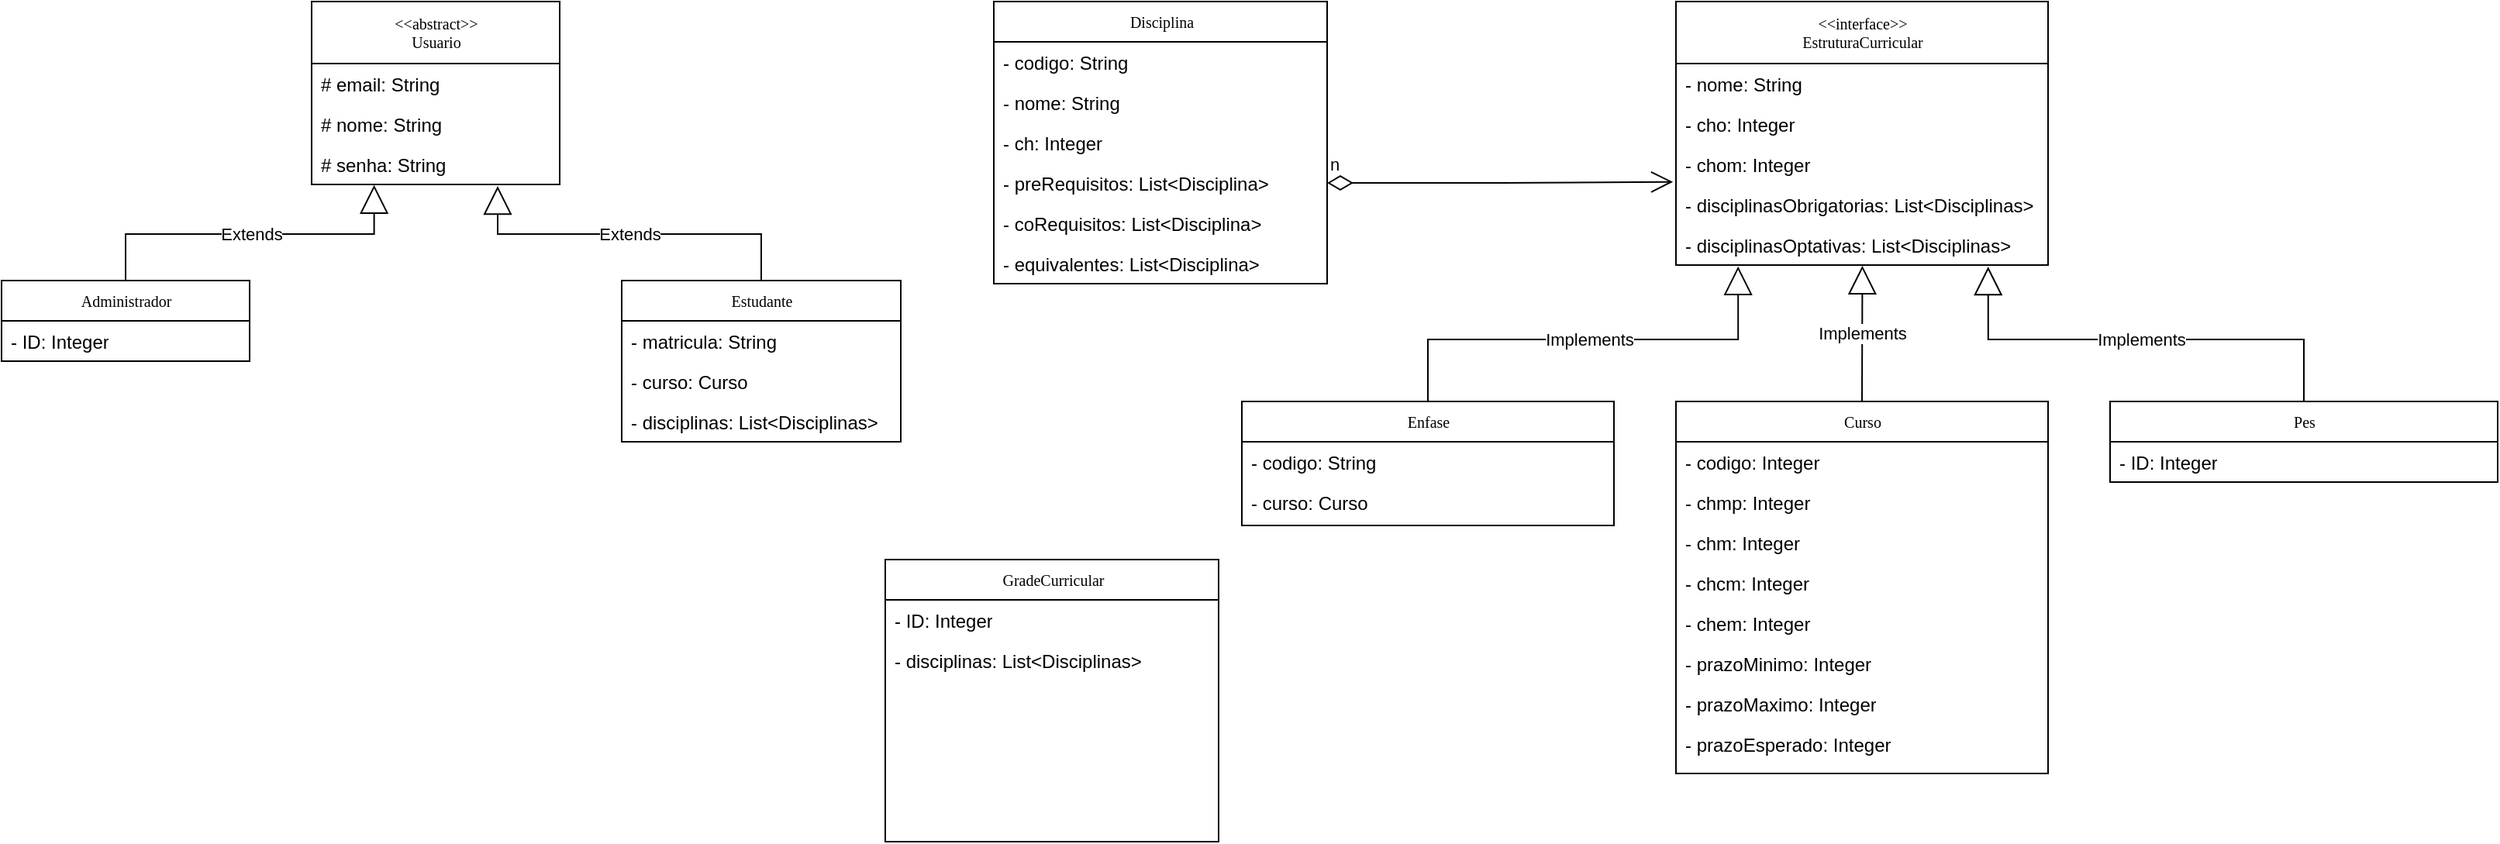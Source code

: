 <mxfile version="15.7.0" type="github">
  <diagram name="Page-1" id="c4acf3e9-155e-7222-9cf6-157b1a14988f">
    <mxGraphModel dx="1673" dy="904" grid="1" gridSize="10" guides="1" tooltips="1" connect="1" arrows="1" fold="1" page="1" pageScale="1" pageWidth="850" pageHeight="1100" background="none" math="0" shadow="0">
      <root>
        <mxCell id="0" />
        <mxCell id="1" parent="0" />
        <mxCell id="17acba5748e5396b-20" value="Estudante" style="swimlane;html=1;fontStyle=0;childLayout=stackLayout;horizontal=1;startSize=26;fillColor=none;horizontalStack=0;resizeParent=1;resizeLast=0;collapsible=1;marginBottom=0;swimlaneFillColor=#ffffff;rounded=0;shadow=0;comic=0;labelBackgroundColor=none;strokeWidth=1;fontFamily=Verdana;fontSize=10;align=center;" parent="1" vertex="1">
          <mxGeometry x="520" y="200" width="180" height="104" as="geometry">
            <mxRectangle x="520" y="200" width="80" height="26" as="alternateBounds" />
          </mxGeometry>
        </mxCell>
        <mxCell id="17acba5748e5396b-21" value="- matricula: String" style="text;html=1;strokeColor=none;fillColor=none;align=left;verticalAlign=top;spacingLeft=4;spacingRight=4;whiteSpace=wrap;overflow=hidden;rotatable=0;points=[[0,0.5],[1,0.5]];portConstraint=eastwest;" parent="17acba5748e5396b-20" vertex="1">
          <mxGeometry y="26" width="180" height="26" as="geometry" />
        </mxCell>
        <mxCell id="17acba5748e5396b-24" value="- curso: Curso" style="text;html=1;strokeColor=none;fillColor=none;align=left;verticalAlign=top;spacingLeft=4;spacingRight=4;whiteSpace=wrap;overflow=hidden;rotatable=0;points=[[0,0.5],[1,0.5]];portConstraint=eastwest;" parent="17acba5748e5396b-20" vertex="1">
          <mxGeometry y="52" width="180" height="26" as="geometry" />
        </mxCell>
        <mxCell id="9RX2nL8yfyn7hLd6P2aQ-24" value="- disciplinas: List&amp;lt;Disciplinas&amp;gt;" style="text;html=1;strokeColor=none;fillColor=none;align=left;verticalAlign=top;spacingLeft=4;spacingRight=4;whiteSpace=wrap;overflow=hidden;rotatable=0;points=[[0,0.5],[1,0.5]];portConstraint=eastwest;" parent="17acba5748e5396b-20" vertex="1">
          <mxGeometry y="78" width="180" height="26" as="geometry" />
        </mxCell>
        <mxCell id="17acba5748e5396b-30" value="Curso" style="swimlane;html=1;fontStyle=0;childLayout=stackLayout;horizontal=1;startSize=26;fillColor=none;horizontalStack=0;resizeParent=1;resizeLast=0;collapsible=1;marginBottom=0;swimlaneFillColor=#ffffff;rounded=0;shadow=0;comic=0;labelBackgroundColor=none;strokeWidth=1;fontFamily=Verdana;fontSize=10;align=center;" parent="1" vertex="1">
          <mxGeometry x="1200" y="278" width="240" height="240" as="geometry" />
        </mxCell>
        <mxCell id="17acba5748e5396b-31" value="- codigo: Integer" style="text;html=1;strokeColor=none;fillColor=none;align=left;verticalAlign=top;spacingLeft=4;spacingRight=4;whiteSpace=wrap;overflow=hidden;rotatable=0;points=[[0,0.5],[1,0.5]];portConstraint=eastwest;" parent="17acba5748e5396b-30" vertex="1">
          <mxGeometry y="26" width="240" height="26" as="geometry" />
        </mxCell>
        <mxCell id="17acba5748e5396b-33" value="- chmp: Integer" style="text;html=1;strokeColor=none;fillColor=none;align=left;verticalAlign=top;spacingLeft=4;spacingRight=4;whiteSpace=wrap;overflow=hidden;rotatable=0;points=[[0,0.5],[1,0.5]];portConstraint=eastwest;" parent="17acba5748e5396b-30" vertex="1">
          <mxGeometry y="52" width="240" height="26" as="geometry" />
        </mxCell>
        <mxCell id="9RX2nL8yfyn7hLd6P2aQ-1" value="- chm: Integer" style="text;html=1;strokeColor=none;fillColor=none;align=left;verticalAlign=top;spacingLeft=4;spacingRight=4;whiteSpace=wrap;overflow=hidden;rotatable=0;points=[[0,0.5],[1,0.5]];portConstraint=eastwest;" parent="17acba5748e5396b-30" vertex="1">
          <mxGeometry y="78" width="240" height="26" as="geometry" />
        </mxCell>
        <mxCell id="9RX2nL8yfyn7hLd6P2aQ-4" value="- chcm: Integer" style="text;html=1;strokeColor=none;fillColor=none;align=left;verticalAlign=top;spacingLeft=4;spacingRight=4;whiteSpace=wrap;overflow=hidden;rotatable=0;points=[[0,0.5],[1,0.5]];portConstraint=eastwest;" parent="17acba5748e5396b-30" vertex="1">
          <mxGeometry y="104" width="240" height="26" as="geometry" />
        </mxCell>
        <mxCell id="9RX2nL8yfyn7hLd6P2aQ-5" value="- chem: Integer" style="text;html=1;strokeColor=none;fillColor=none;align=left;verticalAlign=top;spacingLeft=4;spacingRight=4;whiteSpace=wrap;overflow=hidden;rotatable=0;points=[[0,0.5],[1,0.5]];portConstraint=eastwest;" parent="17acba5748e5396b-30" vertex="1">
          <mxGeometry y="130" width="240" height="26" as="geometry" />
        </mxCell>
        <mxCell id="9RX2nL8yfyn7hLd6P2aQ-6" value="- prazoMinimo: Integer" style="text;html=1;strokeColor=none;fillColor=none;align=left;verticalAlign=top;spacingLeft=4;spacingRight=4;whiteSpace=wrap;overflow=hidden;rotatable=0;points=[[0,0.5],[1,0.5]];portConstraint=eastwest;" parent="17acba5748e5396b-30" vertex="1">
          <mxGeometry y="156" width="240" height="26" as="geometry" />
        </mxCell>
        <mxCell id="9RX2nL8yfyn7hLd6P2aQ-7" value="- prazoMaximo: Integer" style="text;html=1;strokeColor=none;fillColor=none;align=left;verticalAlign=top;spacingLeft=4;spacingRight=4;whiteSpace=wrap;overflow=hidden;rotatable=0;points=[[0,0.5],[1,0.5]];portConstraint=eastwest;" parent="17acba5748e5396b-30" vertex="1">
          <mxGeometry y="182" width="240" height="26" as="geometry" />
        </mxCell>
        <mxCell id="9RX2nL8yfyn7hLd6P2aQ-8" value="- prazoEsperado: Integer" style="text;html=1;strokeColor=none;fillColor=none;align=left;verticalAlign=top;spacingLeft=4;spacingRight=4;whiteSpace=wrap;overflow=hidden;rotatable=0;points=[[0,0.5],[1,0.5]];portConstraint=eastwest;" parent="17acba5748e5396b-30" vertex="1">
          <mxGeometry y="208" width="240" height="26" as="geometry" />
        </mxCell>
        <mxCell id="9RX2nL8yfyn7hLd6P2aQ-10" value="Administrador" style="swimlane;html=1;fontStyle=0;childLayout=stackLayout;horizontal=1;startSize=26;fillColor=none;horizontalStack=0;resizeParent=1;resizeLast=0;collapsible=1;marginBottom=0;swimlaneFillColor=#ffffff;rounded=0;shadow=0;comic=0;labelBackgroundColor=none;strokeWidth=1;fontFamily=Verdana;fontSize=10;align=center;" parent="1" vertex="1">
          <mxGeometry x="120" y="200" width="160" height="52" as="geometry" />
        </mxCell>
        <mxCell id="9RX2nL8yfyn7hLd6P2aQ-11" value="- ID: Integer" style="text;html=1;strokeColor=none;fillColor=none;align=left;verticalAlign=top;spacingLeft=4;spacingRight=4;whiteSpace=wrap;overflow=hidden;rotatable=0;points=[[0,0.5],[1,0.5]];portConstraint=eastwest;" parent="9RX2nL8yfyn7hLd6P2aQ-10" vertex="1">
          <mxGeometry y="26" width="160" height="26" as="geometry" />
        </mxCell>
        <mxCell id="9RX2nL8yfyn7hLd6P2aQ-16" value="&lt;div&gt;&amp;lt;&amp;lt;abstract&amp;gt;&amp;gt;&lt;br&gt;&lt;/div&gt;&lt;div&gt;Usuario&lt;/div&gt;" style="swimlane;html=1;fontStyle=0;childLayout=stackLayout;horizontal=1;startSize=40;fillColor=none;horizontalStack=0;resizeParent=1;resizeLast=0;collapsible=1;marginBottom=0;swimlaneFillColor=#ffffff;rounded=0;shadow=0;comic=0;labelBackgroundColor=none;strokeWidth=1;fontFamily=Verdana;fontSize=10;align=center;" parent="1" vertex="1">
          <mxGeometry x="320" y="20" width="160" height="118" as="geometry" />
        </mxCell>
        <mxCell id="9RX2nL8yfyn7hLd6P2aQ-17" value="# email: String" style="text;html=1;strokeColor=none;fillColor=none;align=left;verticalAlign=top;spacingLeft=4;spacingRight=4;whiteSpace=wrap;overflow=hidden;rotatable=0;points=[[0,0.5],[1,0.5]];portConstraint=eastwest;" parent="9RX2nL8yfyn7hLd6P2aQ-16" vertex="1">
          <mxGeometry y="40" width="160" height="26" as="geometry" />
        </mxCell>
        <mxCell id="9RX2nL8yfyn7hLd6P2aQ-18" value="# nome: String" style="text;html=1;strokeColor=none;fillColor=none;align=left;verticalAlign=top;spacingLeft=4;spacingRight=4;whiteSpace=wrap;overflow=hidden;rotatable=0;points=[[0,0.5],[1,0.5]];portConstraint=eastwest;" parent="9RX2nL8yfyn7hLd6P2aQ-16" vertex="1">
          <mxGeometry y="66" width="160" height="26" as="geometry" />
        </mxCell>
        <mxCell id="9RX2nL8yfyn7hLd6P2aQ-19" value="# senha: String" style="text;html=1;strokeColor=none;fillColor=none;align=left;verticalAlign=top;spacingLeft=4;spacingRight=4;whiteSpace=wrap;overflow=hidden;rotatable=0;points=[[0,0.5],[1,0.5]];portConstraint=eastwest;" parent="9RX2nL8yfyn7hLd6P2aQ-16" vertex="1">
          <mxGeometry y="92" width="160" height="26" as="geometry" />
        </mxCell>
        <mxCell id="9RX2nL8yfyn7hLd6P2aQ-20" value="Disciplina" style="swimlane;html=1;fontStyle=0;childLayout=stackLayout;horizontal=1;startSize=26;fillColor=none;horizontalStack=0;resizeParent=1;resizeLast=0;collapsible=1;marginBottom=0;swimlaneFillColor=#ffffff;rounded=0;shadow=0;comic=0;labelBackgroundColor=none;strokeWidth=1;fontFamily=Verdana;fontSize=10;align=center;" parent="1" vertex="1">
          <mxGeometry x="760" y="20" width="215" height="182" as="geometry" />
        </mxCell>
        <mxCell id="9RX2nL8yfyn7hLd6P2aQ-21" value="- codigo: String" style="text;html=1;strokeColor=none;fillColor=none;align=left;verticalAlign=top;spacingLeft=4;spacingRight=4;whiteSpace=wrap;overflow=hidden;rotatable=0;points=[[0,0.5],[1,0.5]];portConstraint=eastwest;" parent="9RX2nL8yfyn7hLd6P2aQ-20" vertex="1">
          <mxGeometry y="26" width="215" height="26" as="geometry" />
        </mxCell>
        <mxCell id="9RX2nL8yfyn7hLd6P2aQ-22" value="- nome: String" style="text;html=1;strokeColor=none;fillColor=none;align=left;verticalAlign=top;spacingLeft=4;spacingRight=4;whiteSpace=wrap;overflow=hidden;rotatable=0;points=[[0,0.5],[1,0.5]];portConstraint=eastwest;" parent="9RX2nL8yfyn7hLd6P2aQ-20" vertex="1">
          <mxGeometry y="52" width="215" height="26" as="geometry" />
        </mxCell>
        <mxCell id="9RX2nL8yfyn7hLd6P2aQ-23" value="- ch: Integer" style="text;html=1;strokeColor=none;fillColor=none;align=left;verticalAlign=top;spacingLeft=4;spacingRight=4;whiteSpace=wrap;overflow=hidden;rotatable=0;points=[[0,0.5],[1,0.5]];portConstraint=eastwest;" parent="9RX2nL8yfyn7hLd6P2aQ-20" vertex="1">
          <mxGeometry y="78" width="215" height="26" as="geometry" />
        </mxCell>
        <mxCell id="9RX2nL8yfyn7hLd6P2aQ-45" value="- preRequisitos: List&amp;lt;Disciplina&amp;gt;" style="text;html=1;strokeColor=none;fillColor=none;align=left;verticalAlign=top;spacingLeft=4;spacingRight=4;whiteSpace=wrap;overflow=hidden;rotatable=0;points=[[0,0.5],[1,0.5]];portConstraint=eastwest;" parent="9RX2nL8yfyn7hLd6P2aQ-20" vertex="1">
          <mxGeometry y="104" width="215" height="26" as="geometry" />
        </mxCell>
        <mxCell id="9RX2nL8yfyn7hLd6P2aQ-46" value="- coRequisitos: List&amp;lt;Disciplina&amp;gt;" style="text;html=1;strokeColor=none;fillColor=none;align=left;verticalAlign=top;spacingLeft=4;spacingRight=4;whiteSpace=wrap;overflow=hidden;rotatable=0;points=[[0,0.5],[1,0.5]];portConstraint=eastwest;" parent="9RX2nL8yfyn7hLd6P2aQ-20" vertex="1">
          <mxGeometry y="130" width="215" height="26" as="geometry" />
        </mxCell>
        <mxCell id="9RX2nL8yfyn7hLd6P2aQ-47" value="- equivalentes: List&amp;lt;Disciplina&amp;gt;" style="text;html=1;strokeColor=none;fillColor=none;align=left;verticalAlign=top;spacingLeft=4;spacingRight=4;whiteSpace=wrap;overflow=hidden;rotatable=0;points=[[0,0.5],[1,0.5]];portConstraint=eastwest;" parent="9RX2nL8yfyn7hLd6P2aQ-20" vertex="1">
          <mxGeometry y="156" width="215" height="26" as="geometry" />
        </mxCell>
        <mxCell id="9RX2nL8yfyn7hLd6P2aQ-28" value="Enfase" style="swimlane;html=1;fontStyle=0;childLayout=stackLayout;horizontal=1;startSize=26;fillColor=none;horizontalStack=0;resizeParent=1;resizeLast=0;collapsible=1;marginBottom=0;swimlaneFillColor=#ffffff;rounded=0;shadow=0;comic=0;labelBackgroundColor=none;strokeWidth=1;fontFamily=Verdana;fontSize=10;align=center;" parent="1" vertex="1">
          <mxGeometry x="920" y="278" width="240" height="80" as="geometry" />
        </mxCell>
        <mxCell id="9RX2nL8yfyn7hLd6P2aQ-29" value="- codigo: String" style="text;html=1;strokeColor=none;fillColor=none;align=left;verticalAlign=top;spacingLeft=4;spacingRight=4;whiteSpace=wrap;overflow=hidden;rotatable=0;points=[[0,0.5],[1,0.5]];portConstraint=eastwest;" parent="9RX2nL8yfyn7hLd6P2aQ-28" vertex="1">
          <mxGeometry y="26" width="240" height="26" as="geometry" />
        </mxCell>
        <mxCell id="9RX2nL8yfyn7hLd6P2aQ-33" value="- curso: Curso" style="text;html=1;strokeColor=none;fillColor=none;align=left;verticalAlign=top;spacingLeft=4;spacingRight=4;whiteSpace=wrap;overflow=hidden;rotatable=0;points=[[0,0.5],[1,0.5]];portConstraint=eastwest;" parent="9RX2nL8yfyn7hLd6P2aQ-28" vertex="1">
          <mxGeometry y="52" width="240" height="26" as="geometry" />
        </mxCell>
        <mxCell id="9RX2nL8yfyn7hLd6P2aQ-37" value="Pes" style="swimlane;html=1;fontStyle=0;childLayout=stackLayout;horizontal=1;startSize=26;fillColor=none;horizontalStack=0;resizeParent=1;resizeLast=0;collapsible=1;marginBottom=0;swimlaneFillColor=#ffffff;rounded=0;shadow=0;comic=0;labelBackgroundColor=none;strokeWidth=1;fontFamily=Verdana;fontSize=10;align=center;" parent="1" vertex="1">
          <mxGeometry x="1480" y="278" width="250" height="52" as="geometry" />
        </mxCell>
        <mxCell id="9RX2nL8yfyn7hLd6P2aQ-38" value="- ID: Integer" style="text;html=1;strokeColor=none;fillColor=none;align=left;verticalAlign=top;spacingLeft=4;spacingRight=4;whiteSpace=wrap;overflow=hidden;rotatable=0;points=[[0,0.5],[1,0.5]];portConstraint=eastwest;" parent="9RX2nL8yfyn7hLd6P2aQ-37" vertex="1">
          <mxGeometry y="26" width="250" height="26" as="geometry" />
        </mxCell>
        <mxCell id="9i4JVa7gv1HwZeAD9pKs-1" value="GradeCurricular" style="swimlane;html=1;fontStyle=0;childLayout=stackLayout;horizontal=1;startSize=26;fillColor=none;horizontalStack=0;resizeParent=1;resizeLast=0;collapsible=1;marginBottom=0;swimlaneFillColor=#ffffff;rounded=0;shadow=0;comic=0;labelBackgroundColor=none;strokeWidth=1;fontFamily=Verdana;fontSize=10;align=center;" vertex="1" parent="1">
          <mxGeometry x="690" y="380" width="215" height="182" as="geometry" />
        </mxCell>
        <mxCell id="9i4JVa7gv1HwZeAD9pKs-2" value="- ID: Integer" style="text;html=1;strokeColor=none;fillColor=none;align=left;verticalAlign=top;spacingLeft=4;spacingRight=4;whiteSpace=wrap;overflow=hidden;rotatable=0;points=[[0,0.5],[1,0.5]];portConstraint=eastwest;" vertex="1" parent="9i4JVa7gv1HwZeAD9pKs-1">
          <mxGeometry y="26" width="215" height="26" as="geometry" />
        </mxCell>
        <mxCell id="9i4JVa7gv1HwZeAD9pKs-4" value="- disciplinas: List&amp;lt;Disciplinas&amp;gt;" style="text;html=1;strokeColor=none;fillColor=none;align=left;verticalAlign=top;spacingLeft=4;spacingRight=4;whiteSpace=wrap;overflow=hidden;rotatable=0;points=[[0,0.5],[1,0.5]];portConstraint=eastwest;" vertex="1" parent="9i4JVa7gv1HwZeAD9pKs-1">
          <mxGeometry y="52" width="215" height="26" as="geometry" />
        </mxCell>
        <mxCell id="9i4JVa7gv1HwZeAD9pKs-11" value="Extends" style="endArrow=block;endSize=16;endFill=0;html=1;rounded=0;exitX=0.5;exitY=0;exitDx=0;exitDy=0;edgeStyle=orthogonalEdgeStyle;entryX=0.252;entryY=1.013;entryDx=0;entryDy=0;entryPerimeter=0;" edge="1" parent="1" source="9RX2nL8yfyn7hLd6P2aQ-10" target="9RX2nL8yfyn7hLd6P2aQ-19">
          <mxGeometry width="160" relative="1" as="geometry">
            <mxPoint x="550" y="360" as="sourcePoint" />
            <mxPoint x="361" y="150" as="targetPoint" />
            <Array as="points">
              <mxPoint x="200" y="170" />
              <mxPoint x="360" y="170" />
            </Array>
          </mxGeometry>
        </mxCell>
        <mxCell id="9i4JVa7gv1HwZeAD9pKs-14" value="Extends" style="endArrow=block;endSize=16;endFill=0;html=1;rounded=0;exitX=0.5;exitY=0;exitDx=0;exitDy=0;edgeStyle=orthogonalEdgeStyle;" edge="1" parent="1" source="17acba5748e5396b-20">
          <mxGeometry width="160" relative="1" as="geometry">
            <mxPoint x="520" y="130" as="sourcePoint" />
            <mxPoint x="440" y="139" as="targetPoint" />
            <Array as="points">
              <mxPoint x="610" y="170" />
              <mxPoint x="440" y="170" />
              <mxPoint x="440" y="139" />
            </Array>
          </mxGeometry>
        </mxCell>
        <mxCell id="9i4JVa7gv1HwZeAD9pKs-23" value="&lt;div&gt;&amp;lt;&amp;lt;interface&amp;gt;&amp;gt;&lt;br&gt;&lt;/div&gt;&lt;div&gt;EstruturaCurricular&lt;/div&gt;" style="swimlane;html=1;fontStyle=0;childLayout=stackLayout;horizontal=1;startSize=40;fillColor=none;horizontalStack=0;resizeParent=1;resizeLast=0;collapsible=1;marginBottom=0;swimlaneFillColor=#ffffff;rounded=0;shadow=0;comic=0;labelBackgroundColor=none;strokeWidth=1;fontFamily=Verdana;fontSize=10;align=center;" vertex="1" parent="1">
          <mxGeometry x="1200" y="20" width="240" height="170" as="geometry">
            <mxRectangle x="520" y="200" width="80" height="26" as="alternateBounds" />
          </mxGeometry>
        </mxCell>
        <mxCell id="9i4JVa7gv1HwZeAD9pKs-24" value="- nome: String" style="text;html=1;strokeColor=none;fillColor=none;align=left;verticalAlign=top;spacingLeft=4;spacingRight=4;whiteSpace=wrap;overflow=hidden;rotatable=0;points=[[0,0.5],[1,0.5]];portConstraint=eastwest;" vertex="1" parent="9i4JVa7gv1HwZeAD9pKs-23">
          <mxGeometry y="40" width="240" height="26" as="geometry" />
        </mxCell>
        <mxCell id="9i4JVa7gv1HwZeAD9pKs-27" value="- cho: Integer" style="text;html=1;strokeColor=none;fillColor=none;align=left;verticalAlign=top;spacingLeft=4;spacingRight=4;whiteSpace=wrap;overflow=hidden;rotatable=0;points=[[0,0.5],[1,0.5]];portConstraint=eastwest;" vertex="1" parent="9i4JVa7gv1HwZeAD9pKs-23">
          <mxGeometry y="66" width="240" height="26" as="geometry" />
        </mxCell>
        <mxCell id="9i4JVa7gv1HwZeAD9pKs-28" value="- chom: Integer" style="text;html=1;strokeColor=none;fillColor=none;align=left;verticalAlign=top;spacingLeft=4;spacingRight=4;whiteSpace=wrap;overflow=hidden;rotatable=0;points=[[0,0.5],[1,0.5]];portConstraint=eastwest;" vertex="1" parent="9i4JVa7gv1HwZeAD9pKs-23">
          <mxGeometry y="92" width="240" height="26" as="geometry" />
        </mxCell>
        <mxCell id="9i4JVa7gv1HwZeAD9pKs-25" value="- disciplinasObrigatorias: List&amp;lt;Disciplinas&amp;gt;" style="text;html=1;strokeColor=none;fillColor=none;align=left;verticalAlign=top;spacingLeft=4;spacingRight=4;whiteSpace=wrap;overflow=hidden;rotatable=0;points=[[0,0.5],[1,0.5]];portConstraint=eastwest;" vertex="1" parent="9i4JVa7gv1HwZeAD9pKs-23">
          <mxGeometry y="118" width="240" height="26" as="geometry" />
        </mxCell>
        <mxCell id="9i4JVa7gv1HwZeAD9pKs-26" value="- disciplinasOptativas: List&amp;lt;Disciplinas&amp;gt;" style="text;html=1;strokeColor=none;fillColor=none;align=left;verticalAlign=top;spacingLeft=4;spacingRight=4;whiteSpace=wrap;overflow=hidden;rotatable=0;points=[[0,0.5],[1,0.5]];portConstraint=eastwest;" vertex="1" parent="9i4JVa7gv1HwZeAD9pKs-23">
          <mxGeometry y="144" width="240" height="26" as="geometry" />
        </mxCell>
        <mxCell id="9i4JVa7gv1HwZeAD9pKs-30" value="&lt;div&gt;Implements&lt;/div&gt;" style="endArrow=block;endSize=16;endFill=0;html=1;rounded=0;exitX=0.5;exitY=0;exitDx=0;exitDy=0;entryX=0.501;entryY=1.016;entryDx=0;entryDy=0;entryPerimeter=0;" edge="1" parent="1" source="17acba5748e5396b-30" target="9i4JVa7gv1HwZeAD9pKs-26">
          <mxGeometry width="160" relative="1" as="geometry">
            <mxPoint x="1330" y="238" as="sourcePoint" />
            <mxPoint x="1320" y="198" as="targetPoint" />
          </mxGeometry>
        </mxCell>
        <mxCell id="9i4JVa7gv1HwZeAD9pKs-31" value="&lt;div&gt;Implements&lt;/div&gt;" style="endArrow=block;endSize=16;endFill=0;html=1;rounded=0;exitX=0.5;exitY=0;exitDx=0;exitDy=0;entryX=0.839;entryY=1.038;entryDx=0;entryDy=0;entryPerimeter=0;edgeStyle=orthogonalEdgeStyle;" edge="1" parent="1" source="9RX2nL8yfyn7hLd6P2aQ-37" target="9i4JVa7gv1HwZeAD9pKs-26">
          <mxGeometry width="160" relative="1" as="geometry">
            <mxPoint x="1604.71" y="235.58" as="sourcePoint" />
            <mxPoint x="1604.95" y="147.996" as="targetPoint" />
            <Array as="points">
              <mxPoint x="1605" y="238" />
              <mxPoint x="1401" y="238" />
            </Array>
          </mxGeometry>
        </mxCell>
        <mxCell id="9i4JVa7gv1HwZeAD9pKs-32" value="&lt;div&gt;Implements&lt;/div&gt;" style="endArrow=block;endSize=16;endFill=0;html=1;rounded=0;edgeStyle=orthogonalEdgeStyle;exitX=0.5;exitY=0;exitDx=0;exitDy=0;entryX=0.167;entryY=1.032;entryDx=0;entryDy=0;entryPerimeter=0;" edge="1" parent="1" source="9RX2nL8yfyn7hLd6P2aQ-28" target="9i4JVa7gv1HwZeAD9pKs-26">
          <mxGeometry width="160" relative="1" as="geometry">
            <mxPoint x="1035" y="258" as="sourcePoint" />
            <mxPoint x="1242" y="198" as="targetPoint" />
            <Array as="points">
              <mxPoint x="1040" y="238" />
              <mxPoint x="1240" y="238" />
            </Array>
          </mxGeometry>
        </mxCell>
        <mxCell id="9i4JVa7gv1HwZeAD9pKs-33" value="n" style="endArrow=open;html=1;endSize=12;startArrow=diamondThin;startSize=14;startFill=0;edgeStyle=orthogonalEdgeStyle;align=left;verticalAlign=bottom;rounded=0;exitX=1;exitY=0.5;exitDx=0;exitDy=0;entryX=-0.008;entryY=0.936;entryDx=0;entryDy=0;entryPerimeter=0;" edge="1" parent="1" source="9RX2nL8yfyn7hLd6P2aQ-45" target="9i4JVa7gv1HwZeAD9pKs-28">
          <mxGeometry x="-1" y="3" relative="1" as="geometry">
            <mxPoint x="1000" y="120" as="sourcePoint" />
            <mxPoint x="1160" y="120" as="targetPoint" />
          </mxGeometry>
        </mxCell>
        <mxCell id="9i4JVa7gv1HwZeAD9pKs-34" value="&amp;nbsp;" style="text;whiteSpace=wrap;html=1;" vertex="1" parent="1">
          <mxGeometry x="1040" y="320" width="30" height="30" as="geometry" />
        </mxCell>
      </root>
    </mxGraphModel>
  </diagram>
</mxfile>
